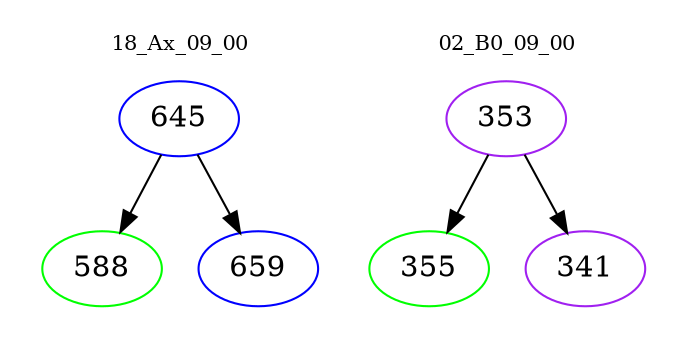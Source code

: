 digraph{
subgraph cluster_0 {
color = white
label = "18_Ax_09_00";
fontsize=10;
T0_645 [label="645", color="blue"]
T0_645 -> T0_588 [color="black"]
T0_588 [label="588", color="green"]
T0_645 -> T0_659 [color="black"]
T0_659 [label="659", color="blue"]
}
subgraph cluster_1 {
color = white
label = "02_B0_09_00";
fontsize=10;
T1_353 [label="353", color="purple"]
T1_353 -> T1_355 [color="black"]
T1_355 [label="355", color="green"]
T1_353 -> T1_341 [color="black"]
T1_341 [label="341", color="purple"]
}
}
